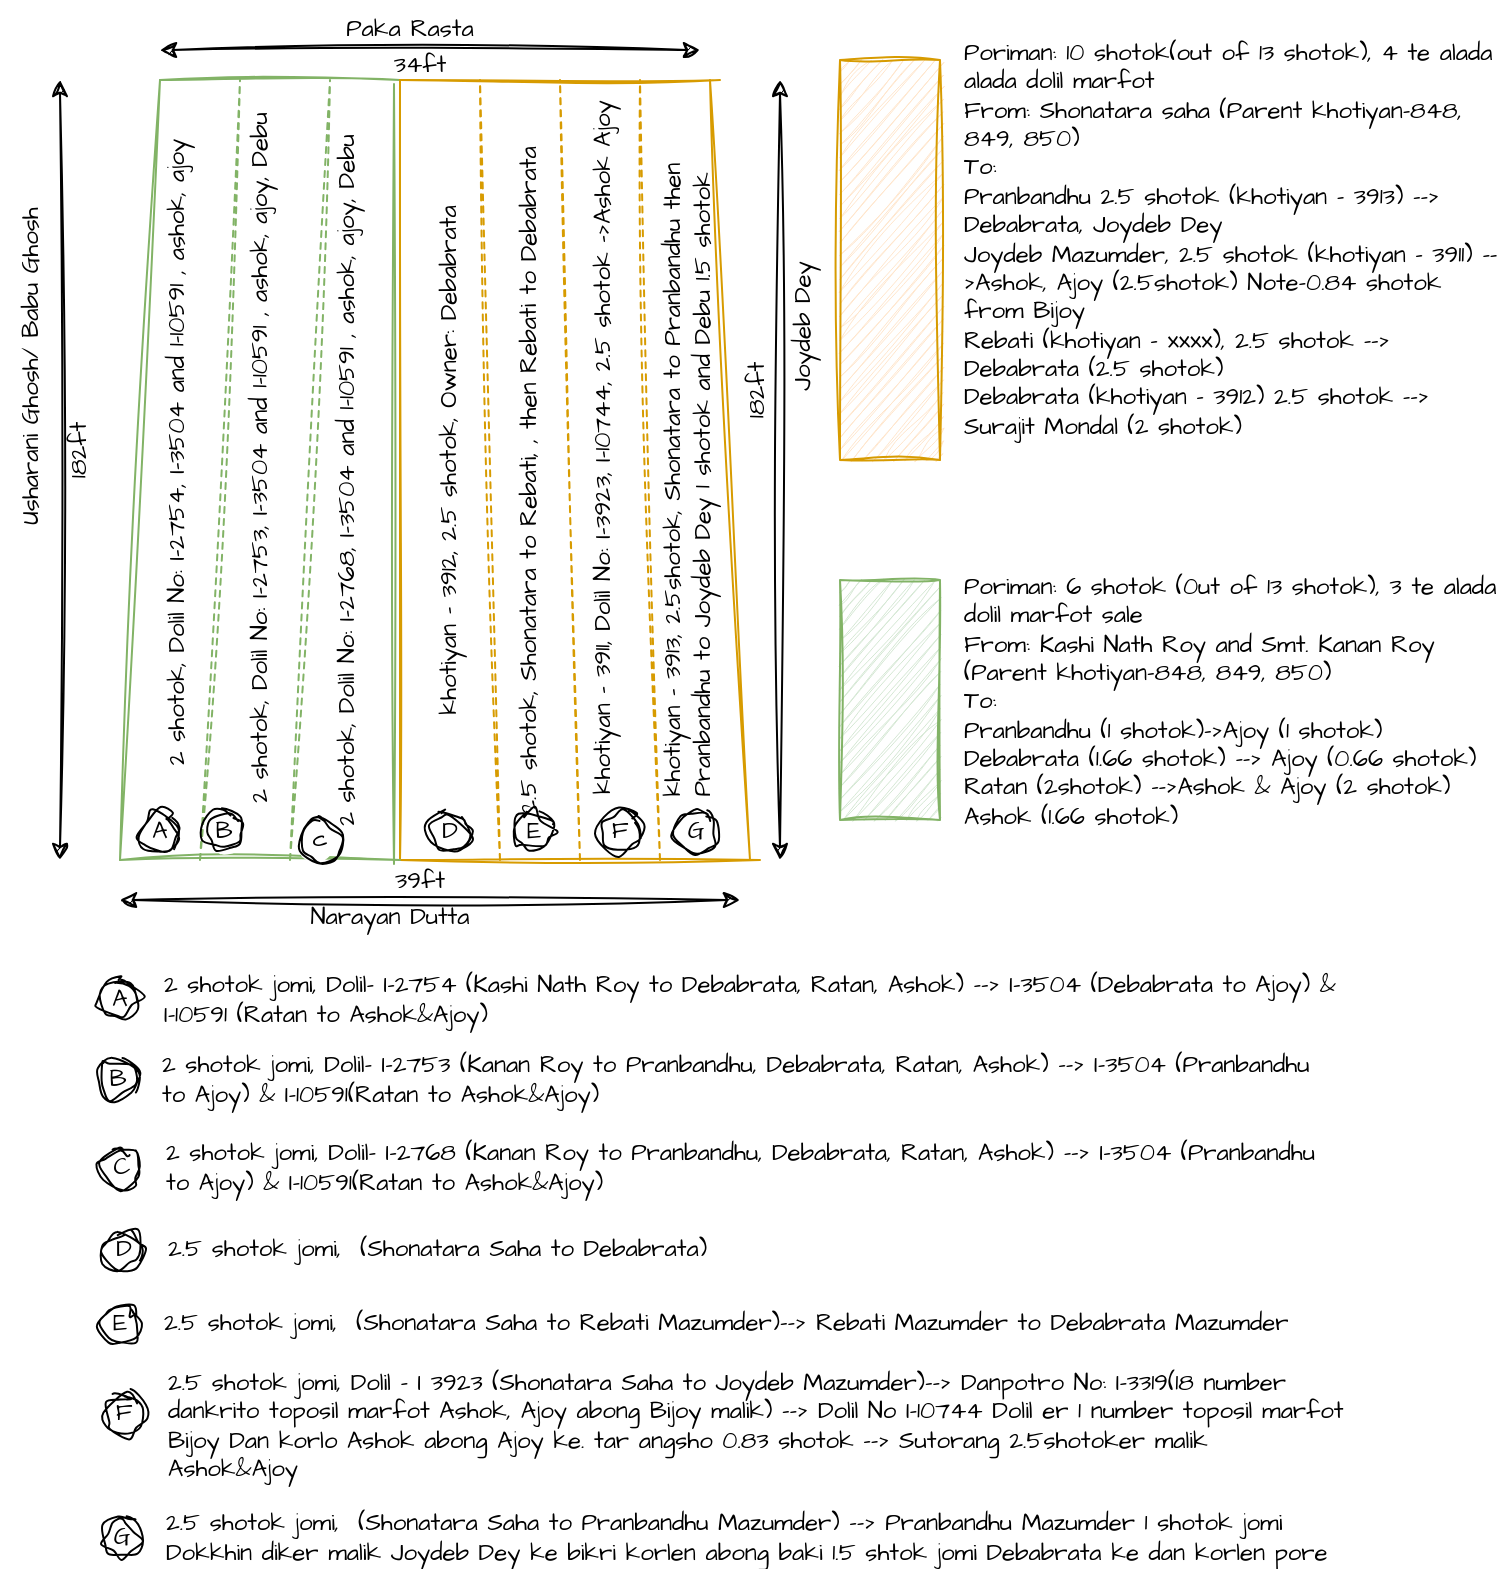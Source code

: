 <mxfile version="26.0.10">
  <diagram name="Page-1" id="95jNA9ojznbn4mmwmEww">
    <mxGraphModel dx="826" dy="455" grid="1" gridSize="10" guides="1" tooltips="1" connect="1" arrows="1" fold="1" page="1" pageScale="1" pageWidth="827" pageHeight="1169" background="#ffffff" math="0" shadow="0">
      <root>
        <mxCell id="0" />
        <mxCell id="1" parent="0" />
        <mxCell id="eyxCzTGyWzFZVntszjCe-2" value="" style="endArrow=none;html=1;rounded=0;sketch=1;hachureGap=4;jiggle=2;curveFitting=1;fontFamily=Architects Daughter;fontSource=https%3A%2F%2Ffonts.googleapis.com%2Fcss%3Ffamily%3DArchitects%2BDaughter;fillColor=#d5e8d4;strokeColor=#82b366;" edge="1" parent="1">
          <mxGeometry width="50" height="50" relative="1" as="geometry">
            <mxPoint x="110" y="40" as="sourcePoint" />
            <mxPoint x="230" y="40" as="targetPoint" />
          </mxGeometry>
        </mxCell>
        <mxCell id="eyxCzTGyWzFZVntszjCe-3" value="" style="endArrow=none;html=1;rounded=0;sketch=1;hachureGap=4;jiggle=2;curveFitting=1;fontFamily=Architects Daughter;fontSource=https%3A%2F%2Ffonts.googleapis.com%2Fcss%3Ffamily%3DArchitects%2BDaughter;fillColor=#d5e8d4;strokeColor=#82b366;" edge="1" parent="1">
          <mxGeometry width="50" height="50" relative="1" as="geometry">
            <mxPoint x="90" y="430" as="sourcePoint" />
            <mxPoint x="110" y="40" as="targetPoint" />
          </mxGeometry>
        </mxCell>
        <mxCell id="eyxCzTGyWzFZVntszjCe-4" value="" style="endArrow=none;html=1;rounded=0;sketch=1;hachureGap=4;jiggle=2;curveFitting=1;fontFamily=Architects Daughter;fontSource=https%3A%2F%2Ffonts.googleapis.com%2Fcss%3Ffamily%3DArchitects%2BDaughter;fillColor=#ffe6cc;strokeColor=#d79b00;" edge="1" parent="1">
          <mxGeometry width="50" height="50" relative="1" as="geometry">
            <mxPoint x="405" y="430" as="sourcePoint" />
            <mxPoint x="385" y="40" as="targetPoint" />
          </mxGeometry>
        </mxCell>
        <mxCell id="eyxCzTGyWzFZVntszjCe-5" value="" style="endArrow=none;html=1;rounded=0;sketch=1;hachureGap=4;jiggle=2;curveFitting=1;fontFamily=Architects Daughter;fontSource=https%3A%2F%2Ffonts.googleapis.com%2Fcss%3Ffamily%3DArchitects%2BDaughter;fillColor=#ffe6cc;strokeColor=#d79b00;" edge="1" parent="1">
          <mxGeometry width="50" height="50" relative="1" as="geometry">
            <mxPoint x="230" y="430" as="sourcePoint" />
            <mxPoint x="410" y="430" as="targetPoint" />
          </mxGeometry>
        </mxCell>
        <mxCell id="eyxCzTGyWzFZVntszjCe-6" value="" style="endArrow=classic;startArrow=classic;html=1;rounded=0;sketch=1;hachureGap=4;jiggle=2;curveFitting=1;fontFamily=Architects Daughter;fontSource=https%3A%2F%2Ffonts.googleapis.com%2Fcss%3Ffamily%3DArchitects%2BDaughter;" edge="1" parent="1">
          <mxGeometry width="50" height="50" relative="1" as="geometry">
            <mxPoint x="90" y="450" as="sourcePoint" />
            <mxPoint x="400" y="450" as="targetPoint" />
          </mxGeometry>
        </mxCell>
        <mxCell id="eyxCzTGyWzFZVntszjCe-8" value="39ft" style="text;html=1;align=center;verticalAlign=middle;whiteSpace=wrap;rounded=0;fontFamily=Architects Daughter;fontSource=https%3A%2F%2Ffonts.googleapis.com%2Fcss%3Ffamily%3DArchitects%2BDaughter;" vertex="1" parent="1">
          <mxGeometry x="210" y="426" width="60" height="30" as="geometry" />
        </mxCell>
        <mxCell id="eyxCzTGyWzFZVntszjCe-9" value="" style="endArrow=classic;startArrow=classic;html=1;rounded=0;sketch=1;hachureGap=4;jiggle=2;curveFitting=1;fontFamily=Architects Daughter;fontSource=https%3A%2F%2Ffonts.googleapis.com%2Fcss%3Ffamily%3DArchitects%2BDaughter;" edge="1" parent="1">
          <mxGeometry width="50" height="50" relative="1" as="geometry">
            <mxPoint x="110" y="25" as="sourcePoint" />
            <mxPoint x="380" y="25" as="targetPoint" />
          </mxGeometry>
        </mxCell>
        <mxCell id="eyxCzTGyWzFZVntszjCe-10" value="34ft" style="text;html=1;align=center;verticalAlign=middle;whiteSpace=wrap;rounded=0;fontFamily=Architects Daughter;fontSource=https%3A%2F%2Ffonts.googleapis.com%2Fcss%3Ffamily%3DArchitects%2BDaughter;" vertex="1" parent="1">
          <mxGeometry x="210" y="18" width="60" height="30" as="geometry" />
        </mxCell>
        <mxCell id="eyxCzTGyWzFZVntszjCe-11" value="" style="endArrow=none;html=1;rounded=0;sketch=1;hachureGap=4;jiggle=2;curveFitting=1;fontFamily=Architects Daughter;fontSource=https%3A%2F%2Ffonts.googleapis.com%2Fcss%3Ffamily%3DArchitects%2BDaughter;fillColor=#ffe6cc;strokeColor=#d79b00;" edge="1" parent="1">
          <mxGeometry width="50" height="50" relative="1" as="geometry">
            <mxPoint x="230" y="430" as="sourcePoint" />
            <mxPoint x="230" y="40" as="targetPoint" />
          </mxGeometry>
        </mxCell>
        <mxCell id="eyxCzTGyWzFZVntszjCe-12" value="" style="endArrow=none;dashed=1;html=1;rounded=0;sketch=1;hachureGap=4;jiggle=2;curveFitting=1;fontFamily=Architects Daughter;fontSource=https%3A%2F%2Ffonts.googleapis.com%2Fcss%3Ffamily%3DArchitects%2BDaughter;shadow=0;fillColor=#ffe6cc;strokeColor=#d79b00;" edge="1" parent="1">
          <mxGeometry width="50" height="50" relative="1" as="geometry">
            <mxPoint x="280" y="430" as="sourcePoint" />
            <mxPoint x="270" y="40" as="targetPoint" />
          </mxGeometry>
        </mxCell>
        <mxCell id="eyxCzTGyWzFZVntszjCe-13" value="" style="endArrow=none;dashed=1;html=1;rounded=0;sketch=1;hachureGap=4;jiggle=2;curveFitting=1;fontFamily=Architects Daughter;fontSource=https%3A%2F%2Ffonts.googleapis.com%2Fcss%3Ffamily%3DArchitects%2BDaughter;fillColor=#ffe6cc;strokeColor=#d79b00;" edge="1" parent="1">
          <mxGeometry width="50" height="50" relative="1" as="geometry">
            <mxPoint x="320" y="430" as="sourcePoint" />
            <mxPoint x="310" y="40" as="targetPoint" />
          </mxGeometry>
        </mxCell>
        <mxCell id="eyxCzTGyWzFZVntszjCe-14" value="" style="endArrow=none;dashed=1;html=1;rounded=0;sketch=1;hachureGap=4;jiggle=2;curveFitting=1;fontFamily=Architects Daughter;fontSource=https%3A%2F%2Ffonts.googleapis.com%2Fcss%3Ffamily%3DArchitects%2BDaughter;fillColor=#ffe6cc;strokeColor=#d79b00;" edge="1" parent="1">
          <mxGeometry width="50" height="50" relative="1" as="geometry">
            <mxPoint x="360" y="430" as="sourcePoint" />
            <mxPoint x="350" y="40" as="targetPoint" />
          </mxGeometry>
        </mxCell>
        <mxCell id="eyxCzTGyWzFZVntszjCe-15" value="" style="endArrow=classic;startArrow=classic;html=1;rounded=0;sketch=1;hachureGap=4;jiggle=2;curveFitting=1;fontFamily=Architects Daughter;fontSource=https%3A%2F%2Ffonts.googleapis.com%2Fcss%3Ffamily%3DArchitects%2BDaughter;" edge="1" parent="1">
          <mxGeometry width="50" height="50" relative="1" as="geometry">
            <mxPoint x="60" y="40" as="sourcePoint" />
            <mxPoint x="60" y="430" as="targetPoint" />
          </mxGeometry>
        </mxCell>
        <mxCell id="eyxCzTGyWzFZVntszjCe-16" value="182ft" style="text;html=1;align=center;verticalAlign=middle;whiteSpace=wrap;rounded=0;fontFamily=Architects Daughter;fontSource=https%3A%2F%2Ffonts.googleapis.com%2Fcss%3Ffamily%3DArchitects%2BDaughter;rotation=270;" vertex="1" parent="1">
          <mxGeometry x="40" y="210" width="60" height="30" as="geometry" />
        </mxCell>
        <mxCell id="eyxCzTGyWzFZVntszjCe-17" value="" style="endArrow=classic;startArrow=classic;html=1;rounded=0;sketch=1;hachureGap=4;jiggle=2;curveFitting=1;fontFamily=Architects Daughter;fontSource=https%3A%2F%2Ffonts.googleapis.com%2Fcss%3Ffamily%3DArchitects%2BDaughter;" edge="1" parent="1">
          <mxGeometry width="50" height="50" relative="1" as="geometry">
            <mxPoint x="420" y="40" as="sourcePoint" />
            <mxPoint x="420" y="430" as="targetPoint" />
          </mxGeometry>
        </mxCell>
        <mxCell id="eyxCzTGyWzFZVntszjCe-18" value="182ft" style="text;html=1;align=center;verticalAlign=middle;whiteSpace=wrap;rounded=0;fontFamily=Architects Daughter;fontSource=https%3A%2F%2Ffonts.googleapis.com%2Fcss%3Ffamily%3DArchitects%2BDaughter;rotation=270;" vertex="1" parent="1">
          <mxGeometry x="379" y="180" width="60" height="30" as="geometry" />
        </mxCell>
        <mxCell id="eyxCzTGyWzFZVntszjCe-20" value="" style="endArrow=none;dashed=1;html=1;rounded=0;sketch=1;hachureGap=4;jiggle=2;curveFitting=1;fontFamily=Architects Daughter;fontSource=https%3A%2F%2Ffonts.googleapis.com%2Fcss%3Ffamily%3DArchitects%2BDaughter;shadow=0;fillColor=#d5e8d4;strokeColor=#82b366;" edge="1" parent="1">
          <mxGeometry width="50" height="50" relative="1" as="geometry">
            <mxPoint x="130" y="430" as="sourcePoint" />
            <mxPoint x="150" y="40" as="targetPoint" />
          </mxGeometry>
        </mxCell>
        <mxCell id="eyxCzTGyWzFZVntszjCe-21" value="" style="endArrow=none;dashed=1;html=1;rounded=0;sketch=1;hachureGap=4;jiggle=2;curveFitting=1;fontFamily=Architects Daughter;fontSource=https%3A%2F%2Ffonts.googleapis.com%2Fcss%3Ffamily%3DArchitects%2BDaughter;shadow=0;fillColor=#d5e8d4;strokeColor=#82b366;" edge="1" parent="1">
          <mxGeometry width="50" height="50" relative="1" as="geometry">
            <mxPoint x="175" y="430" as="sourcePoint" />
            <mxPoint x="195" y="40" as="targetPoint" />
          </mxGeometry>
        </mxCell>
        <mxCell id="eyxCzTGyWzFZVntszjCe-22" value="" style="endArrow=none;html=1;rounded=0;sketch=1;hachureGap=4;jiggle=2;curveFitting=1;fontFamily=Architects Daughter;fontSource=https%3A%2F%2Ffonts.googleapis.com%2Fcss%3Ffamily%3DArchitects%2BDaughter;fillColor=#d5e8d4;strokeColor=#82b366;" edge="1" parent="1">
          <mxGeometry width="50" height="50" relative="1" as="geometry">
            <mxPoint x="227" y="432" as="sourcePoint" />
            <mxPoint x="227" y="42" as="targetPoint" />
          </mxGeometry>
        </mxCell>
        <mxCell id="eyxCzTGyWzFZVntszjCe-23" value="" style="endArrow=none;html=1;rounded=0;sketch=1;hachureGap=4;jiggle=2;curveFitting=1;fontFamily=Architects Daughter;fontSource=https%3A%2F%2Ffonts.googleapis.com%2Fcss%3Ffamily%3DArchitects%2BDaughter;fillColor=#ffe6cc;strokeColor=#d79b00;" edge="1" parent="1">
          <mxGeometry width="50" height="50" relative="1" as="geometry">
            <mxPoint x="230" y="40" as="sourcePoint" />
            <mxPoint x="390" y="40" as="targetPoint" />
          </mxGeometry>
        </mxCell>
        <mxCell id="eyxCzTGyWzFZVntszjCe-24" value="" style="endArrow=none;html=1;rounded=0;sketch=1;hachureGap=4;jiggle=2;curveFitting=1;fontFamily=Architects Daughter;fontSource=https%3A%2F%2Ffonts.googleapis.com%2Fcss%3Ffamily%3DArchitects%2BDaughter;fillColor=#d5e8d4;strokeColor=#82b366;" edge="1" parent="1">
          <mxGeometry width="50" height="50" relative="1" as="geometry">
            <mxPoint x="90" y="430" as="sourcePoint" />
            <mxPoint x="230" y="430" as="targetPoint" />
          </mxGeometry>
        </mxCell>
        <mxCell id="eyxCzTGyWzFZVntszjCe-25" value="" style="rounded=0;whiteSpace=wrap;html=1;sketch=1;hachureGap=4;jiggle=2;curveFitting=1;fontFamily=Architects Daughter;fontSource=https%3A%2F%2Ffonts.googleapis.com%2Fcss%3Ffamily%3DArchitects%2BDaughter;fillColor=#ffe6cc;strokeColor=#d79b00;" vertex="1" parent="1">
          <mxGeometry x="450" y="30" width="50" height="200" as="geometry" />
        </mxCell>
        <mxCell id="eyxCzTGyWzFZVntszjCe-26" value="" style="rounded=0;whiteSpace=wrap;html=1;sketch=1;hachureGap=4;jiggle=2;curveFitting=1;fontFamily=Architects Daughter;fontSource=https%3A%2F%2Ffonts.googleapis.com%2Fcss%3Ffamily%3DArchitects%2BDaughter;fillColor=#d5e8d4;strokeColor=#82b366;" vertex="1" parent="1">
          <mxGeometry x="450" y="290" width="50" height="120" as="geometry" />
        </mxCell>
        <mxCell id="eyxCzTGyWzFZVntszjCe-27" value="Poriman: 10 shotok(out of 13 shotok), 4 te alada alada dolil marfot&lt;br&gt;From: Shonatara saha (Parent khotiyan-848, 849, 850)&lt;div&gt;To:&amp;nbsp;&lt;/div&gt;&lt;div&gt;Pranbandhu 2.5 shotok (khotiyan - 3913) --&amp;gt; Debabrata, Joydeb Dey&lt;/div&gt;&lt;div&gt;Joydeb Mazumder,&amp;nbsp;&lt;span style=&quot;background-color: transparent; color: light-dark(rgb(0, 0, 0), rgb(255, 255, 255));&quot;&gt;2.5 shotok&lt;/span&gt;&lt;span style=&quot;background-color: transparent; color: light-dark(rgb(0, 0, 0), rgb(255, 255, 255));&quot;&gt;&amp;nbsp;(khotiyan - 3911) --&amp;gt;Ashok, Ajoy (2.5shotok) Note-0.84 shotok from Bijoy&lt;/span&gt;&lt;/div&gt;&lt;div&gt;Rebati (khotiyan - xxxx),&amp;nbsp;&lt;span style=&quot;background-color: transparent; color: light-dark(rgb(0, 0, 0), rgb(255, 255, 255));&quot;&gt;2.5 shotok&amp;nbsp;&lt;/span&gt;&lt;span style=&quot;background-color: transparent; color: light-dark(rgb(0, 0, 0), rgb(255, 255, 255));&quot;&gt;--&amp;gt; Debabrata (2.5 shotok)&lt;/span&gt;&lt;/div&gt;&lt;div&gt;Debabrata (khotiyan - 3912)&amp;nbsp;&lt;span style=&quot;background-color: transparent; color: light-dark(rgb(0, 0, 0), rgb(255, 255, 255));&quot;&gt;2.5 shotok&amp;nbsp;&lt;/span&gt;&lt;span style=&quot;background-color: transparent; color: light-dark(rgb(0, 0, 0), rgb(255, 255, 255));&quot;&gt;--&amp;gt; Surajit Mondal (2 shotok)&lt;/span&gt;&lt;/div&gt;" style="text;align=left;verticalAlign=middle;whiteSpace=wrap;rounded=0;fontFamily=Architects Daughter;fontSource=https%3A%2F%2Ffonts.googleapis.com%2Fcss%3Ffamily%3DArchitects%2BDaughter;html=1;labelBorderColor=none;fontColor=default;" vertex="1" parent="1">
          <mxGeometry x="510" y="40" width="270" height="160" as="geometry" />
        </mxCell>
        <mxCell id="eyxCzTGyWzFZVntszjCe-28" value="&lt;span style=&quot;text-align: left;&quot;&gt;khotiyan - 3913, 2.5shotok, Shonatara to Pranbandhu then Pranbandhu to Joydeb Dey 1 shotok and Debu 1.5 shotok&amp;nbsp;&lt;/span&gt;" style="text;html=1;align=center;verticalAlign=middle;whiteSpace=wrap;rounded=0;fontFamily=Architects Daughter;fontSource=https%3A%2F%2Ffonts.googleapis.com%2Fcss%3Ffamily%3DArchitects%2BDaughter;rotation=270;" vertex="1" parent="1">
          <mxGeometry x="190" y="225" width="367.5" height="30" as="geometry" />
        </mxCell>
        <mxCell id="eyxCzTGyWzFZVntszjCe-29" value="&lt;span style=&quot;text-align: left;&quot;&gt;khotiyan - 3911, Dolil No: I-3923, I-10744, 2.5 shotok -&amp;gt;Ashok Ajoy&lt;/span&gt;" style="text;html=1;align=center;verticalAlign=middle;whiteSpace=wrap;rounded=0;fontFamily=Architects Daughter;fontSource=https%3A%2F%2Ffonts.googleapis.com%2Fcss%3Ffamily%3DArchitects%2BDaughter;rotation=270;" vertex="1" parent="1">
          <mxGeometry x="152.38" y="208.13" width="359.25" height="30" as="geometry" />
        </mxCell>
        <mxCell id="eyxCzTGyWzFZVntszjCe-30" value="&lt;span style=&quot;text-align: left;&quot;&gt;2.5 shotok, Shonatara to Rebati, , then Rebati to Debabrata&lt;/span&gt;" style="text;html=1;align=center;verticalAlign=middle;whiteSpace=wrap;rounded=0;fontFamily=Architects Daughter;fontSource=https%3A%2F%2Ffonts.googleapis.com%2Fcss%3Ffamily%3DArchitects%2BDaughter;rotation=270;" vertex="1" parent="1">
          <mxGeometry x="110" y="225" width="370" height="30" as="geometry" />
        </mxCell>
        <mxCell id="eyxCzTGyWzFZVntszjCe-31" value="&lt;span style=&quot;text-align: left;&quot;&gt;khotiyan - 3912, 2.5 shotok, Owner: Debabrata&lt;/span&gt;" style="text;html=1;align=center;verticalAlign=middle;whiteSpace=wrap;rounded=0;fontFamily=Architects Daughter;fontSource=https%3A%2F%2Ffonts.googleapis.com%2Fcss%3Ffamily%3DArchitects%2BDaughter;rotation=270;" vertex="1" parent="1">
          <mxGeometry x="70" y="215" width="370" height="30" as="geometry" />
        </mxCell>
        <mxCell id="eyxCzTGyWzFZVntszjCe-32" value="Narayan Dutta" style="text;html=1;align=center;verticalAlign=middle;whiteSpace=wrap;rounded=0;fontFamily=Architects Daughter;fontSource=https%3A%2F%2Ffonts.googleapis.com%2Fcss%3Ffamily%3DArchitects%2BDaughter;" vertex="1" parent="1">
          <mxGeometry x="150" y="444" width="150" height="30" as="geometry" />
        </mxCell>
        <mxCell id="eyxCzTGyWzFZVntszjCe-34" value="Paka Rasta" style="text;html=1;align=center;verticalAlign=middle;whiteSpace=wrap;rounded=0;fontFamily=Architects Daughter;fontSource=https%3A%2F%2Ffonts.googleapis.com%2Fcss%3Ffamily%3DArchitects%2BDaughter;" vertex="1" parent="1">
          <mxGeometry x="180" width="110" height="30" as="geometry" />
        </mxCell>
        <mxCell id="eyxCzTGyWzFZVntszjCe-35" value="Usharani Ghosh/ Babu Ghosh" style="text;html=1;align=center;verticalAlign=middle;whiteSpace=wrap;rounded=0;fontFamily=Architects Daughter;fontSource=https%3A%2F%2Ffonts.googleapis.com%2Fcss%3Ffamily%3DArchitects%2BDaughter;rotation=270;" vertex="1" parent="1">
          <mxGeometry x="-36" y="168" width="164" height="30" as="geometry" />
        </mxCell>
        <mxCell id="eyxCzTGyWzFZVntszjCe-36" value="&lt;span style=&quot;text-align: left;&quot;&gt;2 shotok,&amp;nbsp;&lt;/span&gt;&lt;span style=&quot;text-align: left;&quot;&gt;Dolil No: I-2754, I-3504 and 1-10591 , ashok, ajoy&lt;/span&gt;" style="text;html=1;align=center;verticalAlign=middle;whiteSpace=wrap;rounded=0;fontFamily=Architects Daughter;fontSource=https%3A%2F%2Ffonts.googleapis.com%2Fcss%3Ffamily%3DArchitects%2BDaughter;rotation=270;" vertex="1" parent="1">
          <mxGeometry x="-49.5" y="211.5" width="336" height="30" as="geometry" />
        </mxCell>
        <mxCell id="eyxCzTGyWzFZVntszjCe-37" value="&lt;span style=&quot;text-align: left;&quot;&gt;2 shotok,&amp;nbsp;&lt;/span&gt;&lt;span style=&quot;text-align: left;&quot;&gt;Dolil No: I-2753, I-3504 and 1-10591 , ashok, ajoy, Debu&lt;/span&gt;" style="text;html=1;align=center;verticalAlign=middle;whiteSpace=wrap;rounded=0;fontFamily=Architects Daughter;fontSource=https%3A%2F%2Ffonts.googleapis.com%2Fcss%3Ffamily%3DArchitects%2BDaughter;rotation=270;" vertex="1" parent="1">
          <mxGeometry x="-15.75" y="213.75" width="351.5" height="30" as="geometry" />
        </mxCell>
        <mxCell id="eyxCzTGyWzFZVntszjCe-38" value="&lt;span style=&quot;text-align: left;&quot;&gt;2 shotok,&amp;nbsp;&lt;/span&gt;&lt;span style=&quot;text-align: left;&quot;&gt;Dolil No: I-2768, I-3504 and 1-10591 , ashok, ajoy, Debu&lt;/span&gt;" style="text;html=1;align=center;verticalAlign=middle;whiteSpace=wrap;rounded=0;fontFamily=Architects Daughter;fontSource=https%3A%2F%2Ffonts.googleapis.com%2Fcss%3Ffamily%3DArchitects%2BDaughter;rotation=270;" vertex="1" parent="1">
          <mxGeometry x="28" y="225" width="352" height="30" as="geometry" />
        </mxCell>
        <mxCell id="eyxCzTGyWzFZVntszjCe-39" value="Joydeb Dey" style="text;html=1;align=center;verticalAlign=middle;whiteSpace=wrap;rounded=0;fontFamily=Architects Daughter;fontSource=https%3A%2F%2Ffonts.googleapis.com%2Fcss%3Ffamily%3DArchitects%2BDaughter;rotation=270;" vertex="1" parent="1">
          <mxGeometry x="368" y="148" width="128" height="30" as="geometry" />
        </mxCell>
        <mxCell id="eyxCzTGyWzFZVntszjCe-40" value="Poriman: 6 shotok (0ut of 13 shotok), 3 te alada dolil marfot sale&amp;nbsp;&lt;br&gt;From: Kashi Nath Roy and Smt. Kanan Roy (Parent khotiyan-848, 849, 850)&lt;div&gt;To:&amp;nbsp;&lt;/div&gt;&lt;div&gt;Pranbandhu (1 shotok)-&amp;gt;Ajoy (1 shotok)&lt;/div&gt;&lt;div&gt;Debabrata (1.66 shotok) --&amp;gt; Ajoy (0.66 shotok)&lt;/div&gt;&lt;div&gt;Ratan (2shotok) --&amp;gt;Ashok &amp;amp; Ajoy (2 shotok)&lt;/div&gt;&lt;div&gt;Ashok (1.66 shotok)&lt;/div&gt;" style="text;align=left;verticalAlign=middle;whiteSpace=wrap;rounded=0;fontFamily=Architects Daughter;fontSource=https%3A%2F%2Ffonts.googleapis.com%2Fcss%3Ffamily%3DArchitects%2BDaughter;html=1;labelBorderColor=none;fontColor=default;" vertex="1" parent="1">
          <mxGeometry x="510" y="291" width="270" height="120" as="geometry" />
        </mxCell>
        <mxCell id="eyxCzTGyWzFZVntszjCe-45" value="A" style="ellipse;whiteSpace=wrap;html=1;aspect=fixed;sketch=1;hachureGap=4;jiggle=2;curveFitting=1;fontFamily=Architects Daughter;fontSource=https%3A%2F%2Ffonts.googleapis.com%2Fcss%3Ffamily%3DArchitects%2BDaughter;" vertex="1" parent="1">
          <mxGeometry x="100" y="406" width="20" height="20" as="geometry" />
        </mxCell>
        <mxCell id="eyxCzTGyWzFZVntszjCe-46" value="B" style="ellipse;whiteSpace=wrap;html=1;aspect=fixed;sketch=1;hachureGap=4;jiggle=2;curveFitting=1;fontFamily=Architects Daughter;fontSource=https%3A%2F%2Ffonts.googleapis.com%2Fcss%3Ffamily%3DArchitects%2BDaughter;" vertex="1" parent="1">
          <mxGeometry x="132.38" y="406" width="20" height="20" as="geometry" />
        </mxCell>
        <mxCell id="eyxCzTGyWzFZVntszjCe-47" value="c" style="ellipse;whiteSpace=wrap;html=1;aspect=fixed;sketch=1;hachureGap=4;jiggle=2;curveFitting=1;fontFamily=Architects Daughter;fontSource=https%3A%2F%2Ffonts.googleapis.com%2Fcss%3Ffamily%3DArchitects%2BDaughter;" vertex="1" parent="1">
          <mxGeometry x="180" y="410" width="20" height="20" as="geometry" />
        </mxCell>
        <mxCell id="eyxCzTGyWzFZVntszjCe-48" value="D" style="ellipse;whiteSpace=wrap;html=1;aspect=fixed;sketch=1;hachureGap=4;jiggle=2;curveFitting=1;fontFamily=Architects Daughter;fontSource=https%3A%2F%2Ffonts.googleapis.com%2Fcss%3Ffamily%3DArchitects%2BDaughter;" vertex="1" parent="1">
          <mxGeometry x="245" y="406" width="20" height="20" as="geometry" />
        </mxCell>
        <mxCell id="eyxCzTGyWzFZVntszjCe-49" value="E" style="ellipse;whiteSpace=wrap;html=1;aspect=fixed;sketch=1;hachureGap=4;jiggle=2;curveFitting=1;fontFamily=Architects Daughter;fontSource=https%3A%2F%2Ffonts.googleapis.com%2Fcss%3Ffamily%3DArchitects%2BDaughter;" vertex="1" parent="1">
          <mxGeometry x="286.5" y="406" width="20" height="20" as="geometry" />
        </mxCell>
        <mxCell id="eyxCzTGyWzFZVntszjCe-50" value="F" style="ellipse;whiteSpace=wrap;html=1;aspect=fixed;sketch=1;hachureGap=4;jiggle=2;curveFitting=1;fontFamily=Architects Daughter;fontSource=https%3A%2F%2Ffonts.googleapis.com%2Fcss%3Ffamily%3DArchitects%2BDaughter;" vertex="1" parent="1">
          <mxGeometry x="330" y="406" width="20" height="20" as="geometry" />
        </mxCell>
        <mxCell id="eyxCzTGyWzFZVntszjCe-51" value="G" style="ellipse;whiteSpace=wrap;html=1;aspect=fixed;sketch=1;hachureGap=4;jiggle=2;curveFitting=1;fontFamily=Architects Daughter;fontSource=https%3A%2F%2Ffonts.googleapis.com%2Fcss%3Ffamily%3DArchitects%2BDaughter;" vertex="1" parent="1">
          <mxGeometry x="368" y="406" width="20" height="20" as="geometry" />
        </mxCell>
        <mxCell id="eyxCzTGyWzFZVntszjCe-52" value="A" style="ellipse;whiteSpace=wrap;html=1;aspect=fixed;sketch=1;hachureGap=4;jiggle=2;curveFitting=1;fontFamily=Architects Daughter;fontSource=https%3A%2F%2Ffonts.googleapis.com%2Fcss%3Ffamily%3DArchitects%2BDaughter;" vertex="1" parent="1">
          <mxGeometry x="80" y="490" width="20" height="20" as="geometry" />
        </mxCell>
        <mxCell id="eyxCzTGyWzFZVntszjCe-54" value="2 shotok jomi, Dolil- I-2754 (Kashi Nath Roy to Debabrata, Ratan, Ashok) --&amp;gt; I-3504 (Debabrata to Ajoy) &amp;amp; I-10591 (Ratan to Ashok&amp;amp;Ajoy)" style="text;html=1;align=left;verticalAlign=middle;whiteSpace=wrap;rounded=0;fontFamily=Architects Daughter;fontSource=https%3A%2F%2Ffonts.googleapis.com%2Fcss%3Ffamily%3DArchitects%2BDaughter;" vertex="1" parent="1">
          <mxGeometry x="110" y="485" width="590" height="30" as="geometry" />
        </mxCell>
        <mxCell id="eyxCzTGyWzFZVntszjCe-55" value="B" style="ellipse;whiteSpace=wrap;html=1;aspect=fixed;sketch=1;hachureGap=4;jiggle=2;curveFitting=1;fontFamily=Architects Daughter;fontSource=https%3A%2F%2Ffonts.googleapis.com%2Fcss%3Ffamily%3DArchitects%2BDaughter;" vertex="1" parent="1">
          <mxGeometry x="79" y="530" width="20" height="20" as="geometry" />
        </mxCell>
        <mxCell id="eyxCzTGyWzFZVntszjCe-56" value="2 shotok jomi, Dolil- I-2753 (Kanan Roy to Pranbandhu, Debabrata, Ratan, Ashok) --&amp;gt; I-3504 (Pranbandhu to Ajoy) &amp;amp; I-10591(Ratan to Ashok&amp;amp;Ajoy)" style="text;html=1;align=left;verticalAlign=middle;whiteSpace=wrap;rounded=0;fontFamily=Architects Daughter;fontSource=https%3A%2F%2Ffonts.googleapis.com%2Fcss%3Ffamily%3DArchitects%2BDaughter;" vertex="1" parent="1">
          <mxGeometry x="109" y="525" width="590" height="30" as="geometry" />
        </mxCell>
        <mxCell id="eyxCzTGyWzFZVntszjCe-57" value="C" style="ellipse;whiteSpace=wrap;html=1;aspect=fixed;sketch=1;hachureGap=4;jiggle=2;curveFitting=1;fontFamily=Architects Daughter;fontSource=https%3A%2F%2Ffonts.googleapis.com%2Fcss%3Ffamily%3DArchitects%2BDaughter;" vertex="1" parent="1">
          <mxGeometry x="81" y="574" width="20" height="20" as="geometry" />
        </mxCell>
        <mxCell id="eyxCzTGyWzFZVntszjCe-58" value="2 shotok jomi, Dolil- I-2768 (Kanan Roy to Pranbandhu, Debabrata, Ratan, Ashok) --&amp;gt; I-3504 (Pranbandhu to Ajoy) &amp;amp; I-10591(Ratan to Ashok&amp;amp;Ajoy)" style="text;html=1;align=left;verticalAlign=middle;whiteSpace=wrap;rounded=0;fontFamily=Architects Daughter;fontSource=https%3A%2F%2Ffonts.googleapis.com%2Fcss%3Ffamily%3DArchitects%2BDaughter;" vertex="1" parent="1">
          <mxGeometry x="111" y="569" width="590" height="30" as="geometry" />
        </mxCell>
        <mxCell id="eyxCzTGyWzFZVntszjCe-59" value="D" style="ellipse;whiteSpace=wrap;html=1;aspect=fixed;sketch=1;hachureGap=4;jiggle=2;curveFitting=1;fontFamily=Architects Daughter;fontSource=https%3A%2F%2Ffonts.googleapis.com%2Fcss%3Ffamily%3DArchitects%2BDaughter;" vertex="1" parent="1">
          <mxGeometry x="82" y="615" width="20" height="20" as="geometry" />
        </mxCell>
        <mxCell id="eyxCzTGyWzFZVntszjCe-60" value="2.5 shotok jomi,&amp;nbsp; (Shonatara Saha to Debabrata)" style="text;html=1;align=left;verticalAlign=middle;whiteSpace=wrap;rounded=0;fontFamily=Architects Daughter;fontSource=https%3A%2F%2Ffonts.googleapis.com%2Fcss%3Ffamily%3DArchitects%2BDaughter;" vertex="1" parent="1">
          <mxGeometry x="112" y="610" width="590" height="30" as="geometry" />
        </mxCell>
        <mxCell id="eyxCzTGyWzFZVntszjCe-61" value="E" style="ellipse;whiteSpace=wrap;html=1;aspect=fixed;sketch=1;hachureGap=4;jiggle=2;curveFitting=1;fontFamily=Architects Daughter;fontSource=https%3A%2F%2Ffonts.googleapis.com%2Fcss%3Ffamily%3DArchitects%2BDaughter;" vertex="1" parent="1">
          <mxGeometry x="80" y="652" width="20" height="20" as="geometry" />
        </mxCell>
        <mxCell id="eyxCzTGyWzFZVntszjCe-62" value="2.5 shotok jomi,&amp;nbsp; (Shonatara Saha to Rebati Mazumder)--&amp;gt; Rebati Mazumder to Debabrata Mazumder" style="text;html=1;align=left;verticalAlign=middle;whiteSpace=wrap;rounded=0;fontFamily=Architects Daughter;fontSource=https%3A%2F%2Ffonts.googleapis.com%2Fcss%3Ffamily%3DArchitects%2BDaughter;" vertex="1" parent="1">
          <mxGeometry x="110" y="647" width="590" height="30" as="geometry" />
        </mxCell>
        <mxCell id="eyxCzTGyWzFZVntszjCe-63" value="F" style="ellipse;whiteSpace=wrap;html=1;aspect=fixed;sketch=1;hachureGap=4;jiggle=2;curveFitting=1;fontFamily=Architects Daughter;fontSource=https%3A%2F%2Ffonts.googleapis.com%2Fcss%3Ffamily%3DArchitects%2BDaughter;" vertex="1" parent="1">
          <mxGeometry x="82" y="697" width="20" height="20" as="geometry" />
        </mxCell>
        <mxCell id="eyxCzTGyWzFZVntszjCe-64" value="2.5 shotok jomi, Dolil - I 3923 (Shonatara Saha to Joydeb Mazumder)--&amp;gt; Danpotro No: I-3319(18 number dankrito toposil marfot Ashok, Ajoy abong Bijoy malik) --&amp;gt; Dolil No I-10744 Dolil er 1 number toposil marfot Bijoy Dan korlo Ashok abong Ajoy ke. tar angsho 0.83 shotok --&amp;gt; Sutorang 2.5shotoker malik Ashok&amp;amp;Ajoy" style="text;html=1;align=left;verticalAlign=middle;whiteSpace=wrap;rounded=0;fontFamily=Architects Daughter;fontSource=https%3A%2F%2Ffonts.googleapis.com%2Fcss%3Ffamily%3DArchitects%2BDaughter;" vertex="1" parent="1">
          <mxGeometry x="112" y="698" width="590" height="30" as="geometry" />
        </mxCell>
        <mxCell id="eyxCzTGyWzFZVntszjCe-65" value="G" style="ellipse;whiteSpace=wrap;html=1;aspect=fixed;sketch=1;hachureGap=4;jiggle=2;curveFitting=1;fontFamily=Architects Daughter;fontSource=https%3A%2F%2Ffonts.googleapis.com%2Fcss%3Ffamily%3DArchitects%2BDaughter;" vertex="1" parent="1">
          <mxGeometry x="81" y="759" width="20" height="20" as="geometry" />
        </mxCell>
        <mxCell id="eyxCzTGyWzFZVntszjCe-66" value="2.5 shotok jomi,&amp;nbsp; (Shonatara Saha to Pranbandhu Mazumder) --&amp;gt; Pranbandhu Mazumder 1 shotok jomi Dokkhin diker malik Joydeb Dey ke bikri korlen abong baki 1.5 shtok jomi Debabrata ke dan korlen pore" style="text;html=1;align=left;verticalAlign=middle;whiteSpace=wrap;rounded=0;fontFamily=Architects Daughter;fontSource=https%3A%2F%2Ffonts.googleapis.com%2Fcss%3Ffamily%3DArchitects%2BDaughter;" vertex="1" parent="1">
          <mxGeometry x="111" y="754" width="590" height="30" as="geometry" />
        </mxCell>
      </root>
    </mxGraphModel>
  </diagram>
</mxfile>
